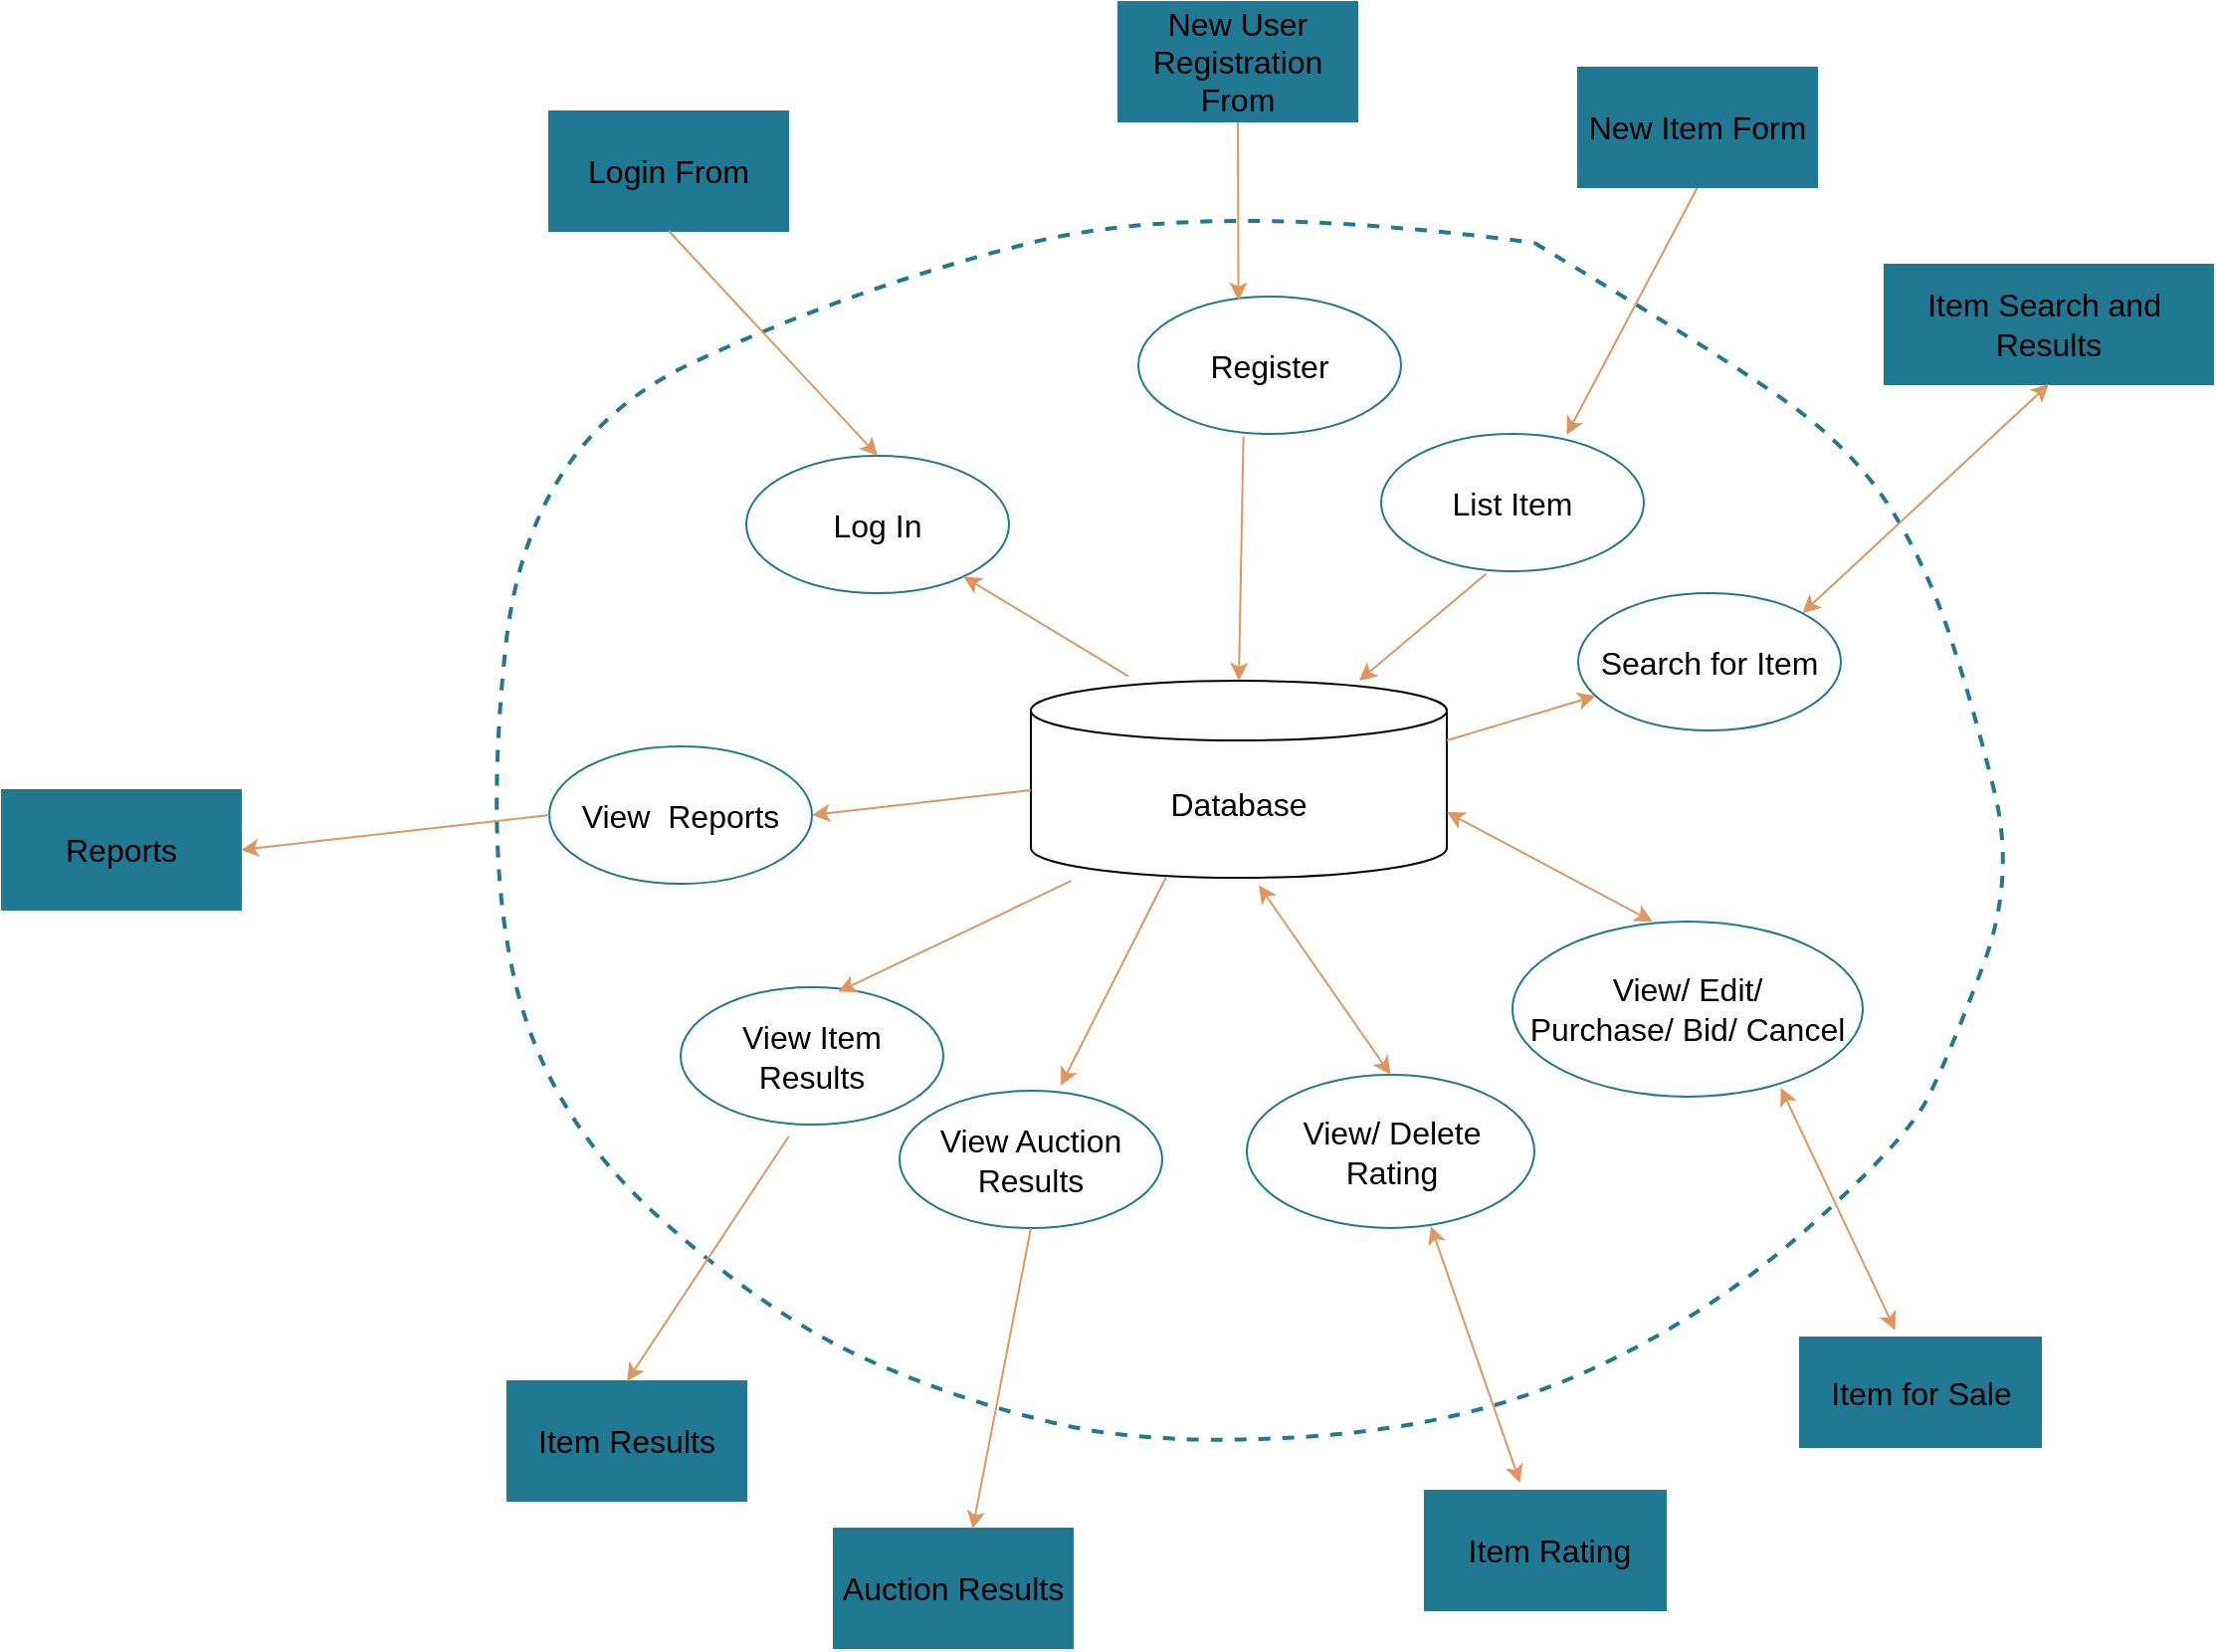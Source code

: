 <mxfile>
    <diagram name="Page-1" id="UMM78bcty8Yh2Ipk4xUr">
        <mxGraphModel dx="2594" dy="1113" grid="1" gridSize="11" guides="1" tooltips="1" connect="1" arrows="1" fold="1" page="1" pageScale="1" pageWidth="850" pageHeight="1100" math="0" shadow="0">
            <root>
                <mxCell id="0"/>
                <mxCell id="1" parent="0"/>
                <mxCell id="FPNfaOGOEIjZuPGmD0JC-1" value="" style="endArrow=none;dashed=1;html=1;strokeWidth=2;rounded=0;curved=1;strokeColor=#217893;" parent="1" edge="1">
                    <mxGeometry width="50" height="50" relative="1" as="geometry">
                        <mxPoint x="473" y="165" as="sourcePoint"/>
                        <mxPoint x="473" y="165" as="targetPoint"/>
                        <Array as="points">
                            <mxPoint x="583" y="231"/>
                            <mxPoint x="638" y="275"/>
                            <mxPoint x="671" y="330"/>
                            <mxPoint x="693" y="396"/>
                            <mxPoint x="715" y="484"/>
                            <mxPoint x="682" y="572"/>
                            <mxPoint x="660" y="616"/>
                            <mxPoint x="561" y="704"/>
                            <mxPoint x="440" y="759"/>
                            <mxPoint x="286" y="770"/>
                            <mxPoint x="187" y="748"/>
                            <mxPoint x="88" y="704"/>
                            <mxPoint x="-22" y="605"/>
                            <mxPoint x="-55" y="473"/>
                            <mxPoint x="-33" y="264"/>
                            <mxPoint x="132" y="187"/>
                            <mxPoint x="308" y="143"/>
                        </Array>
                    </mxGeometry>
                </mxCell>
                <mxCell id="FPNfaOGOEIjZuPGmD0JC-3" value="&lt;font style=&quot;font-size: 16px;&quot;&gt;Database&lt;/font&gt;" style="shape=cylinder3;whiteSpace=wrap;html=1;boundedLbl=1;backgroundOutline=1;size=15;fontSize=16;points=[[0,0,0,0,15],[0,0,0,0,30],[0,0,0,0,60],[0,0.5,0,0,0],[0,1,0,0,-15],[0.145,0,0,0,4.35],[0.145,1,0,0,-4.35],[0.5,0,0,0,0],[0.5,1,0,0,0],[0.855,0,0,0,4.35],[0.855,1,0,0,-4.35],[1,0,0,0,15],[1,0,0,0,30],[1,0,0,0,60],[1,0.5,0,0,0],[1,1,0,0,-15]];" parent="1" vertex="1">
                    <mxGeometry x="220" y="385" width="209" height="99" as="geometry"/>
                </mxCell>
                <mxCell id="FPNfaOGOEIjZuPGmD0JC-6" value="&lt;font style=&quot;font-size: 16px;&quot;&gt;Log In&lt;/font&gt;" style="ellipse;whiteSpace=wrap;html=1;strokeColor=#217893;" parent="1" vertex="1">
                    <mxGeometry x="77" y="272" width="132" height="69" as="geometry"/>
                </mxCell>
                <mxCell id="FPNfaOGOEIjZuPGmD0JC-14" value="Login From" style="rounded=0;whiteSpace=wrap;html=1;fontSize=16;labelBackgroundColor=none;fillColor=#217893;strokeColor=#217893;" parent="1" vertex="1">
                    <mxGeometry x="-22" y="99" width="120" height="60" as="geometry"/>
                </mxCell>
                <mxCell id="FPNfaOGOEIjZuPGmD0JC-30" value="&lt;font style=&quot;font-size: 16px;&quot;&gt;Register&lt;/font&gt;" style="ellipse;whiteSpace=wrap;html=1;strokeColor=#217893;" parent="1" vertex="1">
                    <mxGeometry x="274" y="192" width="132" height="69" as="geometry"/>
                </mxCell>
                <mxCell id="FPNfaOGOEIjZuPGmD0JC-32" value="" style="endArrow=classic;html=1;rounded=0;exitX=0.5;exitY=1;exitDx=0;exitDy=0;entryX=0.381;entryY=0.029;entryDx=0;entryDy=0;entryPerimeter=0;strokeColor=#e1955f;" parent="1" source="FPNfaOGOEIjZuPGmD0JC-33" target="FPNfaOGOEIjZuPGmD0JC-30" edge="1">
                    <mxGeometry width="50" height="50" relative="1" as="geometry">
                        <mxPoint x="363" y="66" as="sourcePoint"/>
                        <mxPoint x="352" y="187" as="targetPoint"/>
                        <Array as="points"/>
                    </mxGeometry>
                </mxCell>
                <mxCell id="FPNfaOGOEIjZuPGmD0JC-33" value="New User Registration&lt;br&gt;From" style="rounded=0;whiteSpace=wrap;html=1;fontSize=16;strokeColor=#217893;fillColor=#217893;" parent="1" vertex="1">
                    <mxGeometry x="264" y="44" width="120" height="60" as="geometry"/>
                </mxCell>
                <mxCell id="FPNfaOGOEIjZuPGmD0JC-34" value="" style="endArrow=classic;html=1;rounded=0;exitX=0.4;exitY=1.018;exitDx=0;exitDy=0;entryX=0.5;entryY=0;entryDx=0;entryDy=0;entryPerimeter=0;exitPerimeter=0;strokeColor=#e1955f;" parent="1" source="FPNfaOGOEIjZuPGmD0JC-30" target="FPNfaOGOEIjZuPGmD0JC-3" edge="1">
                    <mxGeometry width="50" height="50" relative="1" as="geometry">
                        <mxPoint x="374" y="297" as="sourcePoint"/>
                        <mxPoint x="476" y="412" as="targetPoint"/>
                        <Array as="points"/>
                    </mxGeometry>
                </mxCell>
                <mxCell id="FPNfaOGOEIjZuPGmD0JC-40" value="&lt;font style=&quot;font-size: 16px;&quot;&gt;List Item&lt;/font&gt;" style="ellipse;whiteSpace=wrap;html=1;strokeColor=#217893;" parent="1" vertex="1">
                    <mxGeometry x="396" y="261" width="132" height="69" as="geometry"/>
                </mxCell>
                <mxCell id="FPNfaOGOEIjZuPGmD0JC-41" value="" style="endArrow=classic;html=1;rounded=0;exitX=0.5;exitY=1;exitDx=0;exitDy=0;entryX=0.706;entryY=0.007;entryDx=0;entryDy=0;entryPerimeter=0;strokeColor=#e1955f;" parent="1" source="FPNfaOGOEIjZuPGmD0JC-42" target="FPNfaOGOEIjZuPGmD0JC-40" edge="1">
                    <mxGeometry width="50" height="50" relative="1" as="geometry">
                        <mxPoint x="514.05" y="76.47" as="sourcePoint"/>
                        <mxPoint x="517" y="275" as="targetPoint"/>
                        <Array as="points"/>
                    </mxGeometry>
                </mxCell>
                <mxCell id="FPNfaOGOEIjZuPGmD0JC-42" value="New Item Form" style="rounded=0;whiteSpace=wrap;html=1;fontSize=16;strokeColor=#217893;fillColor=#217893;" parent="1" vertex="1">
                    <mxGeometry x="495" y="77" width="120" height="60" as="geometry"/>
                </mxCell>
                <mxCell id="FPNfaOGOEIjZuPGmD0JC-43" value="" style="endArrow=classic;html=1;rounded=0;exitX=0.4;exitY=1.018;exitDx=0;exitDy=0;entryX=0.789;entryY=0;entryDx=0;entryDy=0;entryPerimeter=0;exitPerimeter=0;strokeColor=#e1955f;" parent="1" source="FPNfaOGOEIjZuPGmD0JC-40" target="FPNfaOGOEIjZuPGmD0JC-3" edge="1">
                    <mxGeometry width="50" height="50" relative="1" as="geometry">
                        <mxPoint x="525.05" y="307.47" as="sourcePoint"/>
                        <mxPoint x="363.0" y="385.0" as="targetPoint"/>
                        <Array as="points"/>
                    </mxGeometry>
                </mxCell>
                <mxCell id="FPNfaOGOEIjZuPGmD0JC-45" value="&lt;font style=&quot;font-size: 16px;&quot;&gt;Search for Item&lt;/font&gt;" style="ellipse;whiteSpace=wrap;html=1;strokeColor=#217893;" parent="1" vertex="1">
                    <mxGeometry x="495" y="341" width="132" height="69" as="geometry"/>
                </mxCell>
                <mxCell id="FPNfaOGOEIjZuPGmD0JC-46" value="" style="endArrow=classic;html=1;rounded=0;exitX=1;exitY=0;exitDx=0;exitDy=30;exitPerimeter=0;strokeColor=#e1955f;" parent="1" source="FPNfaOGOEIjZuPGmD0JC-3" target="FPNfaOGOEIjZuPGmD0JC-45" edge="1">
                    <mxGeometry width="50" height="50" relative="1" as="geometry">
                        <mxPoint x="440" y="434" as="sourcePoint"/>
                        <mxPoint x="879.996" y="395.996" as="targetPoint"/>
                        <Array as="points"/>
                    </mxGeometry>
                </mxCell>
                <mxCell id="FPNfaOGOEIjZuPGmD0JC-48" value="Item Search and&amp;nbsp;&lt;br&gt;Results" style="rounded=0;whiteSpace=wrap;html=1;fontSize=16;labelBackgroundColor=none;strokeColor=#217893;fillColor=#217893;" parent="1" vertex="1">
                    <mxGeometry x="649" y="176" width="165" height="60" as="geometry"/>
                </mxCell>
                <mxCell id="FPNfaOGOEIjZuPGmD0JC-50" value="&lt;span style=&quot;font-size: 16px;&quot;&gt;View/ Edit/ &lt;br&gt;Purchase/&amp;nbsp;Bid/ Cancel&lt;br&gt;&lt;/span&gt;" style="ellipse;whiteSpace=wrap;html=1;strokeColor=#217893;" parent="1" vertex="1">
                    <mxGeometry x="462" y="506" width="176" height="88" as="geometry"/>
                </mxCell>
                <mxCell id="FPNfaOGOEIjZuPGmD0JC-53" value="Item for Sale" style="rounded=0;whiteSpace=wrap;html=1;fontSize=16;labelBackgroundColor=none;strokeColor=#217893;fillColor=#217893;" parent="1" vertex="1">
                    <mxGeometry x="606.5" y="715" width="121" height="55" as="geometry"/>
                </mxCell>
                <mxCell id="FPNfaOGOEIjZuPGmD0JC-55" value="" style="endArrow=classic;startArrow=classic;html=1;rounded=0;exitX=0.4;exitY=0;exitDx=0;exitDy=0;exitPerimeter=0;entryX=1;entryY=0.667;entryDx=0;entryDy=0;entryPerimeter=0;strokeColor=#e1955f;" parent="1" source="FPNfaOGOEIjZuPGmD0JC-50" target="FPNfaOGOEIjZuPGmD0JC-3" edge="1">
                    <mxGeometry width="50" height="50" relative="1" as="geometry">
                        <mxPoint x="495" y="462" as="sourcePoint"/>
                        <mxPoint x="440" y="451" as="targetPoint"/>
                    </mxGeometry>
                </mxCell>
                <mxCell id="FPNfaOGOEIjZuPGmD0JC-56" value="" style="endArrow=classic;startArrow=classic;html=1;rounded=0;entryX=0.766;entryY=0.949;entryDx=0;entryDy=0;entryPerimeter=0;exitX=0.395;exitY=-0.067;exitDx=0;exitDy=0;exitPerimeter=0;strokeColor=#e1955f;" parent="1" source="FPNfaOGOEIjZuPGmD0JC-53" target="FPNfaOGOEIjZuPGmD0JC-50" edge="1">
                    <mxGeometry width="50" height="50" relative="1" as="geometry">
                        <mxPoint x="671" y="715" as="sourcePoint"/>
                        <mxPoint x="411" y="491" as="targetPoint"/>
                    </mxGeometry>
                </mxCell>
                <mxCell id="FPNfaOGOEIjZuPGmD0JC-60" value="&lt;span style=&quot;font-size: 16px;&quot;&gt;View/ Delete&lt;br&gt;Rating&lt;br&gt;&lt;/span&gt;" style="ellipse;whiteSpace=wrap;html=1;strokeColor=#217893;" parent="1" vertex="1">
                    <mxGeometry x="328.5" y="583" width="144.5" height="77" as="geometry"/>
                </mxCell>
                <mxCell id="FPNfaOGOEIjZuPGmD0JC-61" value="&amp;nbsp;Item Rating" style="rounded=0;whiteSpace=wrap;html=1;fontSize=16;labelBackgroundColor=none;strokeColor=#217893;fillColor=#217893;" parent="1" vertex="1">
                    <mxGeometry x="418" y="792" width="121" height="60" as="geometry"/>
                </mxCell>
                <mxCell id="FPNfaOGOEIjZuPGmD0JC-62" value="" style="endArrow=classic;startArrow=classic;html=1;rounded=0;exitX=0.5;exitY=0;exitDx=0;exitDy=0;entryX=0.548;entryY=1.038;entryDx=0;entryDy=0;entryPerimeter=0;strokeColor=#e1955f;" parent="1" source="FPNfaOGOEIjZuPGmD0JC-60" target="FPNfaOGOEIjZuPGmD0JC-3" edge="1">
                    <mxGeometry width="50" height="50" relative="1" as="geometry">
                        <mxPoint x="374" y="496.29" as="sourcePoint"/>
                        <mxPoint x="320.694" y="484.003" as="targetPoint"/>
                    </mxGeometry>
                </mxCell>
                <mxCell id="FPNfaOGOEIjZuPGmD0JC-63" value="" style="endArrow=classic;startArrow=classic;html=1;rounded=0;exitX=0.395;exitY=-0.067;exitDx=0;exitDy=0;exitPerimeter=0;entryX=0.64;entryY=0.987;entryDx=0;entryDy=0;entryPerimeter=0;strokeColor=#e1955f;" parent="1" source="FPNfaOGOEIjZuPGmD0JC-61" target="FPNfaOGOEIjZuPGmD0JC-60" edge="1">
                    <mxGeometry width="50" height="50" relative="1" as="geometry">
                        <mxPoint x="550" y="749.29" as="sourcePoint"/>
                        <mxPoint x="407" y="660" as="targetPoint"/>
                    </mxGeometry>
                </mxCell>
                <mxCell id="FPNfaOGOEIjZuPGmD0JC-71" value="&lt;span style=&quot;font-size: 16px;&quot;&gt;View Item &lt;br&gt;Results&lt;/span&gt;" style="ellipse;whiteSpace=wrap;html=1;strokeColor=#217893;" parent="1" vertex="1">
                    <mxGeometry x="44" y="539" width="132" height="69" as="geometry"/>
                </mxCell>
                <mxCell id="FPNfaOGOEIjZuPGmD0JC-72" value="" style="endArrow=classic;html=1;rounded=0;entryX=0.6;entryY=0.033;entryDx=0;entryDy=0;exitX=0.097;exitY=1.016;exitDx=0;exitDy=0;exitPerimeter=0;entryPerimeter=0;strokeColor=#e1955f;" parent="1" source="FPNfaOGOEIjZuPGmD0JC-3" target="FPNfaOGOEIjZuPGmD0JC-71" edge="1">
                    <mxGeometry width="50" height="50" relative="1" as="geometry">
                        <mxPoint x="129" y="722" as="sourcePoint"/>
                        <mxPoint x="219.996" y="618.996" as="targetPoint"/>
                        <Array as="points"/>
                    </mxGeometry>
                </mxCell>
                <mxCell id="FPNfaOGOEIjZuPGmD0JC-73" value="Item Results" style="rounded=0;whiteSpace=wrap;html=1;fontSize=16;strokeColor=#217893;fillColor=#217893;" parent="1" vertex="1">
                    <mxGeometry x="-43" y="737" width="120" height="60" as="geometry"/>
                </mxCell>
                <mxCell id="FPNfaOGOEIjZuPGmD0JC-74" value="" style="endArrow=classic;html=1;rounded=0;exitX=0.412;exitY=1.085;exitDx=0;exitDy=0;exitPerimeter=0;labelBackgroundColor=#fa8a3e;labelBorderColor=#fa8a3e;strokeColor=#e1955f;entryX=0.5;entryY=0;entryDx=0;entryDy=0;" parent="1" source="FPNfaOGOEIjZuPGmD0JC-71" target="FPNfaOGOEIjZuPGmD0JC-73" edge="1">
                    <mxGeometry width="50" height="50" relative="1" as="geometry">
                        <mxPoint x="121" y="581" as="sourcePoint"/>
                        <mxPoint x="-11" y="715" as="targetPoint"/>
                    </mxGeometry>
                </mxCell>
                <mxCell id="FPNfaOGOEIjZuPGmD0JC-79" value="&lt;span style=&quot;font-size: 16px;&quot;&gt;View Auction&lt;br&gt;Results&lt;/span&gt;" style="ellipse;whiteSpace=wrap;html=1;strokeColor=#217893;" parent="1" vertex="1">
                    <mxGeometry x="154" y="591.03" width="132" height="69" as="geometry"/>
                </mxCell>
                <mxCell id="FPNfaOGOEIjZuPGmD0JC-80" value="" style="endArrow=classic;html=1;rounded=0;entryX=0.614;entryY=-0.039;entryDx=0;entryDy=0;exitX=0.377;exitY=1.03;exitDx=0;exitDy=0;exitPerimeter=0;entryPerimeter=0;strokeColor=#e1955f;" parent="1" target="FPNfaOGOEIjZuPGmD0JC-79" edge="1">
                    <mxGeometry width="50" height="50" relative="1" as="geometry">
                        <mxPoint x="287.793" y="484.0" as="sourcePoint"/>
                        <mxPoint x="252.996" y="737.026" as="targetPoint"/>
                        <Array as="points"/>
                    </mxGeometry>
                </mxCell>
                <mxCell id="FPNfaOGOEIjZuPGmD0JC-81" value="Auction Results" style="rounded=0;whiteSpace=wrap;html=1;fontSize=16;strokeColor=#217893;fillColor=#217893;" parent="1" vertex="1">
                    <mxGeometry x="121" y="811.03" width="120" height="60" as="geometry"/>
                </mxCell>
                <mxCell id="FPNfaOGOEIjZuPGmD0JC-82" value="" style="endArrow=classic;html=1;rounded=0;entryX=0.581;entryY=0.002;entryDx=0;entryDy=0;exitX=0.5;exitY=1;exitDx=0;exitDy=0;labelBackgroundColor=#fa8a3e;labelBorderColor=#fa8a3e;strokeColor=#e1955f;entryPerimeter=0;" parent="1" source="FPNfaOGOEIjZuPGmD0JC-79" target="FPNfaOGOEIjZuPGmD0JC-81" edge="1">
                    <mxGeometry width="50" height="50" relative="1" as="geometry">
                        <mxPoint x="154" y="699.03" as="sourcePoint"/>
                        <mxPoint x="55" y="594.03" as="targetPoint"/>
                    </mxGeometry>
                </mxCell>
                <mxCell id="FPNfaOGOEIjZuPGmD0JC-84" value="" style="endArrow=classic;startArrow=classic;html=1;rounded=0;entryX=1;entryY=0;entryDx=0;entryDy=0;exitX=0.5;exitY=1;exitDx=0;exitDy=0;strokeColor=#e1955f;" parent="1" source="FPNfaOGOEIjZuPGmD0JC-48" target="FPNfaOGOEIjZuPGmD0JC-45" edge="1">
                    <mxGeometry width="50" height="50" relative="1" as="geometry">
                        <mxPoint x="681" y="462" as="sourcePoint"/>
                        <mxPoint x="615" y="341" as="targetPoint"/>
                    </mxGeometry>
                </mxCell>
                <mxCell id="2" value="" style="endArrow=classic;html=1;rounded=0;exitX=0.5;exitY=1;exitDx=0;exitDy=0;entryX=0.5;entryY=0;entryDx=0;entryDy=0;fillColor=#171D05;strokeColor=#e1955f;" edge="1" parent="1" source="FPNfaOGOEIjZuPGmD0JC-14" target="FPNfaOGOEIjZuPGmD0JC-6">
                    <mxGeometry width="50" height="50" relative="1" as="geometry">
                        <mxPoint x="11" y="176" as="sourcePoint"/>
                        <mxPoint x="110.104" y="284.137" as="targetPoint"/>
                        <Array as="points"/>
                    </mxGeometry>
                </mxCell>
                <mxCell id="3" value="" style="endArrow=classic;html=1;rounded=0;exitX=0.234;exitY=-0.023;exitDx=0;exitDy=0;exitPerimeter=0;strokeColor=#e1955f;" edge="1" parent="1" source="FPNfaOGOEIjZuPGmD0JC-3" target="FPNfaOGOEIjZuPGmD0JC-6">
                    <mxGeometry width="50" height="50" relative="1" as="geometry">
                        <mxPoint x="220.004" y="416.411" as="sourcePoint"/>
                        <mxPoint x="143" y="341" as="targetPoint"/>
                        <Array as="points"/>
                    </mxGeometry>
                </mxCell>
                <mxCell id="10" value="&lt;span style=&quot;font-size: 16px;&quot;&gt;View&amp;nbsp; Reports&lt;/span&gt;" style="ellipse;whiteSpace=wrap;html=1;strokeColor=#217893;" vertex="1" parent="1">
                    <mxGeometry x="-22" y="418" width="132" height="69" as="geometry"/>
                </mxCell>
                <mxCell id="11" value="" style="endArrow=classic;html=1;rounded=0;entryX=1;entryY=0.5;entryDx=0;entryDy=0;strokeColor=#e1955f;" edge="1" parent="1" target="10">
                    <mxGeometry width="50" height="50" relative="1" as="geometry">
                        <mxPoint x="220" y="440" as="sourcePoint"/>
                        <mxPoint x="76.996" y="563.996" as="targetPoint"/>
                        <Array as="points"/>
                    </mxGeometry>
                </mxCell>
                <mxCell id="12" value="Reports" style="rounded=0;whiteSpace=wrap;html=1;fontSize=16;strokeColor=#217893;fillColor=#217893;" vertex="1" parent="1">
                    <mxGeometry x="-297" y="440" width="120" height="60" as="geometry"/>
                </mxCell>
                <mxCell id="13" value="" style="endArrow=classic;html=1;rounded=0;entryX=1;entryY=0.5;entryDx=0;entryDy=0;exitX=0;exitY=0.5;exitDx=0;exitDy=0;labelBackgroundColor=#fa8a3e;labelBorderColor=#fa8a3e;strokeColor=#e1955f;" edge="1" parent="1" source="10" target="12">
                    <mxGeometry width="50" height="50" relative="1" as="geometry">
                        <mxPoint x="-22" y="526" as="sourcePoint"/>
                        <mxPoint x="-121" y="421" as="targetPoint"/>
                    </mxGeometry>
                </mxCell>
            </root>
        </mxGraphModel>
    </diagram>
</mxfile>